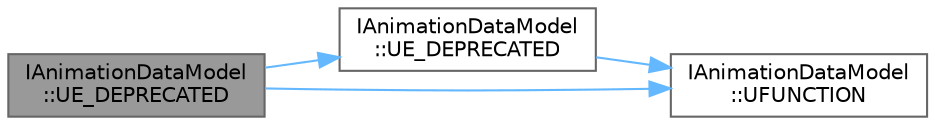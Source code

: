 digraph "IAnimationDataModel::UE_DEPRECATED"
{
 // INTERACTIVE_SVG=YES
 // LATEX_PDF_SIZE
  bgcolor="transparent";
  edge [fontname=Helvetica,fontsize=10,labelfontname=Helvetica,labelfontsize=10];
  node [fontname=Helvetica,fontsize=10,shape=box,height=0.2,width=0.4];
  rankdir="LR";
  Node1 [id="Node000001",label="IAnimationDataModel\l::UE_DEPRECATED",height=0.2,width=0.4,color="gray40", fillcolor="grey60", style="filled", fontcolor="black",tooltip=" "];
  Node1 -> Node2 [id="edge1_Node000001_Node000002",color="steelblue1",style="solid",tooltip=" "];
  Node2 [id="Node000002",label="IAnimationDataModel\l::UE_DEPRECATED",height=0.2,width=0.4,color="grey40", fillcolor="white", style="filled",URL="$d9/dee/classIAnimationDataModel.html#a1ea30a594c1385fcc8b3b51b174709f7",tooltip=" "];
  Node2 -> Node3 [id="edge2_Node000002_Node000003",color="steelblue1",style="solid",tooltip=" "];
  Node3 [id="Node000003",label="IAnimationDataModel\l::UFUNCTION",height=0.2,width=0.4,color="grey40", fillcolor="white", style="filled",URL="$d9/dee/classIAnimationDataModel.html#a83d9b0fe748b6b8997564fc7b4d36e17",tooltip=" "];
  Node1 -> Node3 [id="edge3_Node000001_Node000003",color="steelblue1",style="solid",tooltip=" "];
}
